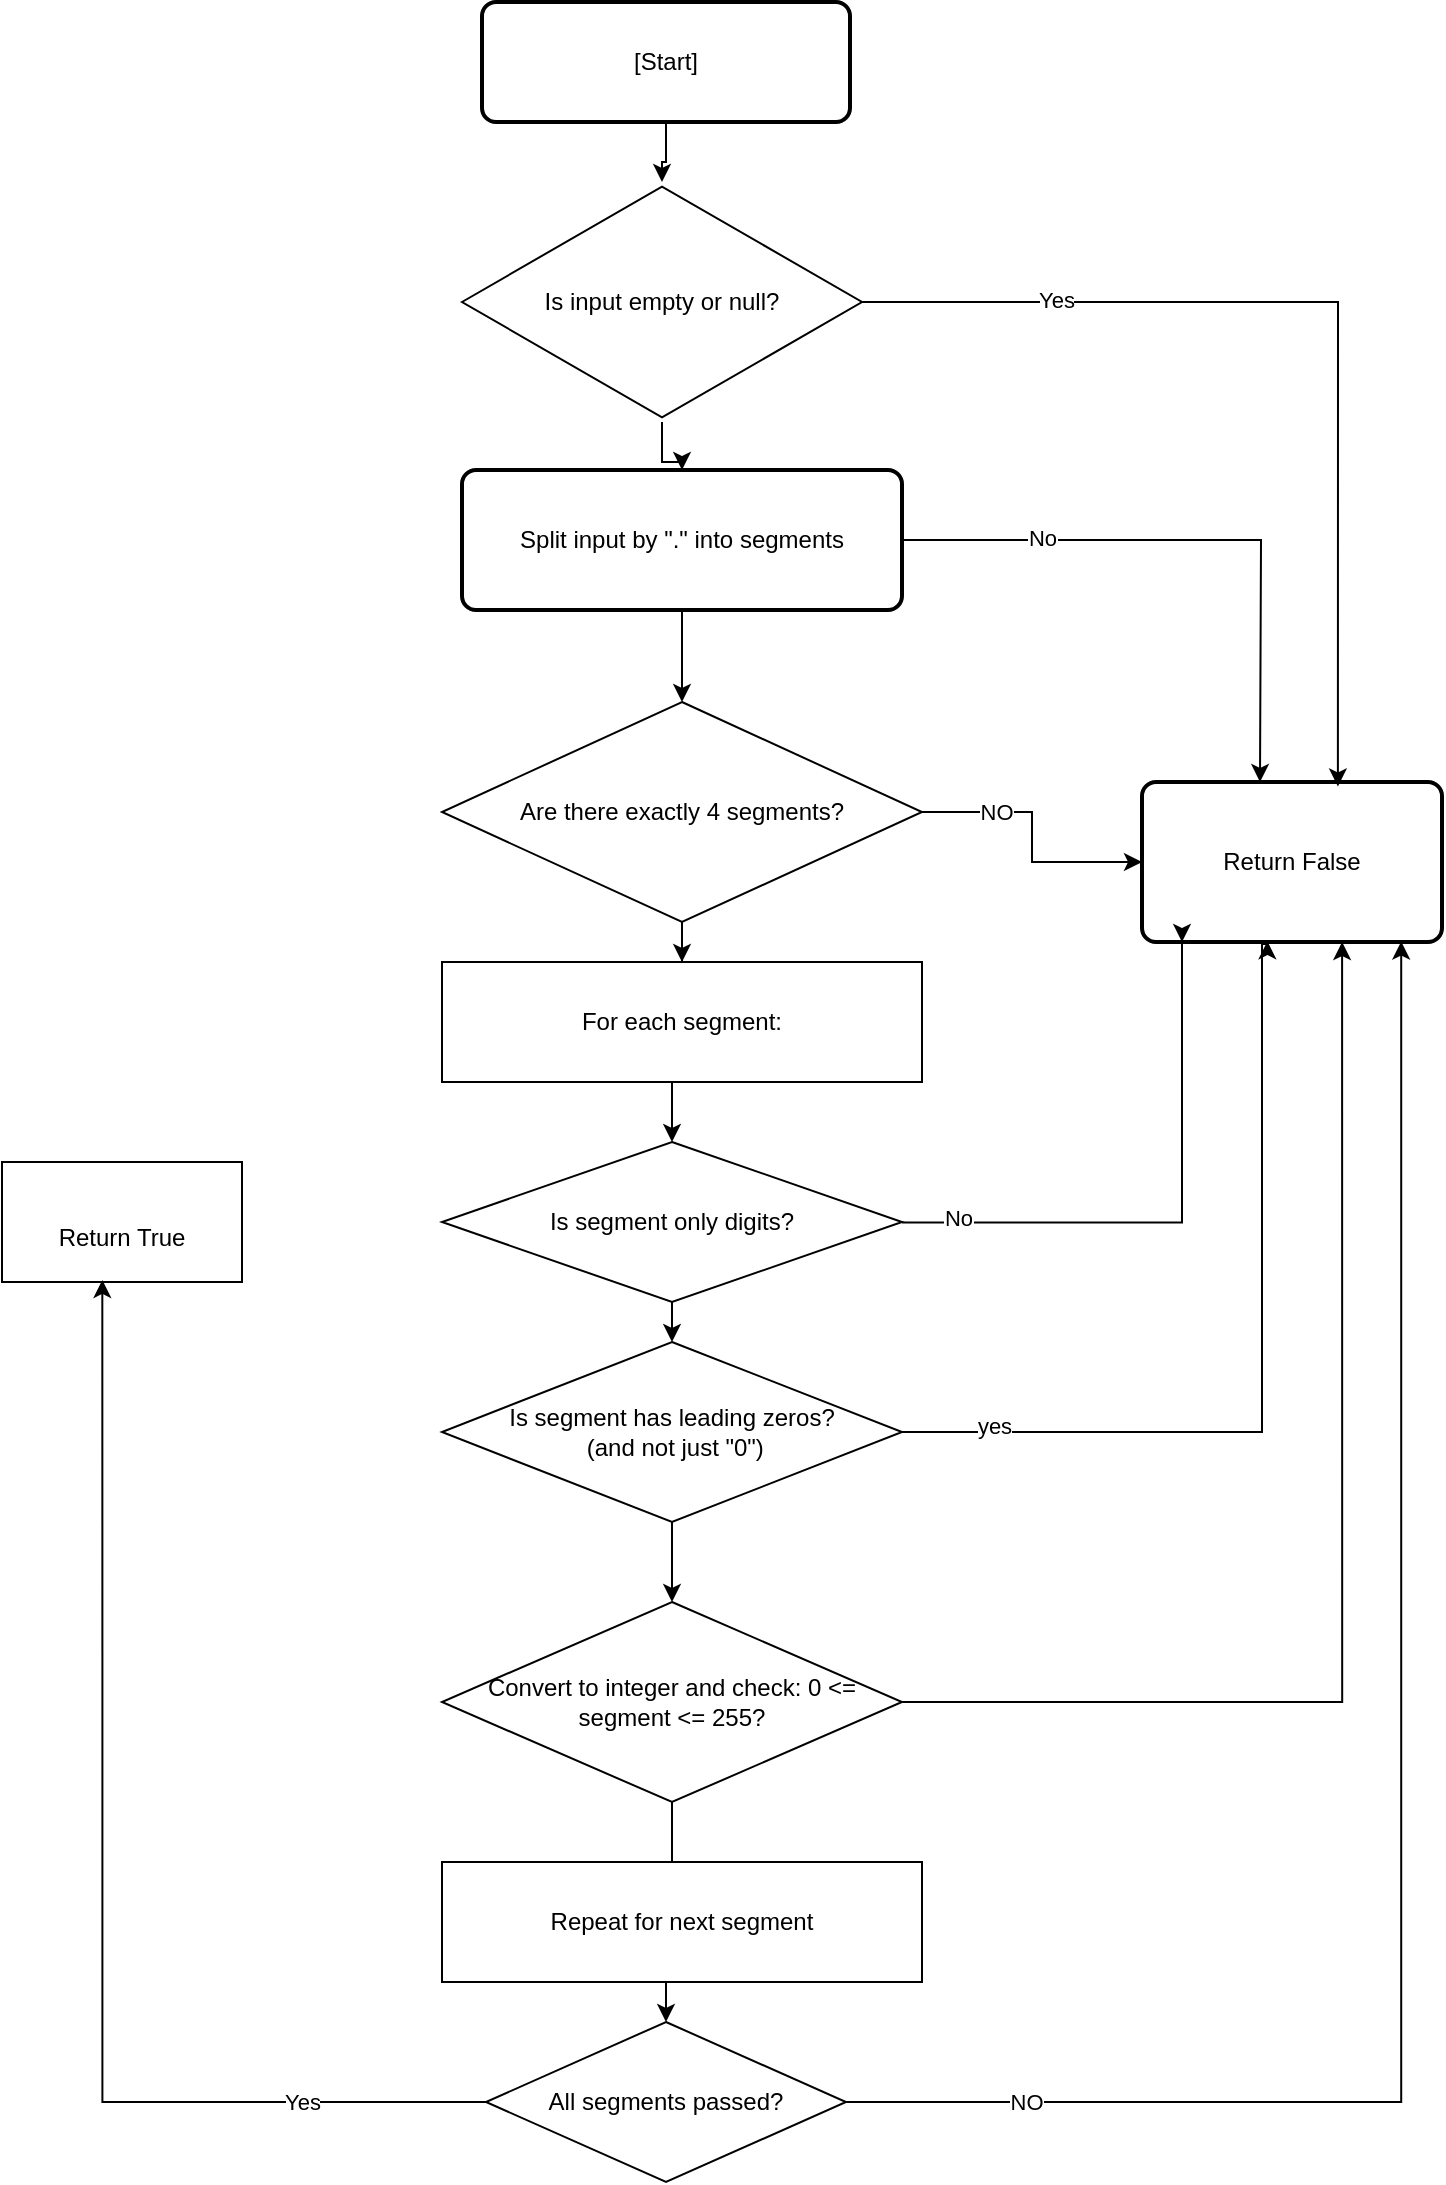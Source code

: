 <mxfile version="26.2.2">
  <diagram name="Page-1" id="XA4zWvsm95bUSxUfIosm">
    <mxGraphModel dx="1717" dy="1032" grid="1" gridSize="10" guides="1" tooltips="1" connect="1" arrows="1" fold="1" page="1" pageScale="1" pageWidth="827" pageHeight="1169" math="0" shadow="0">
      <root>
        <mxCell id="0" />
        <mxCell id="1" parent="0" />
        <mxCell id="NxoU6L9OetV5RQd6JshM-5" value="" style="edgeStyle=orthogonalEdgeStyle;rounded=0;orthogonalLoop=1;jettySize=auto;html=1;" edge="1" parent="1" source="NxoU6L9OetV5RQd6JshM-3" target="NxoU6L9OetV5RQd6JshM-4">
          <mxGeometry relative="1" as="geometry" />
        </mxCell>
        <mxCell id="NxoU6L9OetV5RQd6JshM-3" value="[Start]" style="rounded=1;whiteSpace=wrap;html=1;absoluteArcSize=1;arcSize=14;strokeWidth=2;" vertex="1" parent="1">
          <mxGeometry x="300" y="30" width="184" height="60" as="geometry" />
        </mxCell>
        <mxCell id="NxoU6L9OetV5RQd6JshM-46" value="" style="edgeStyle=orthogonalEdgeStyle;rounded=0;orthogonalLoop=1;jettySize=auto;html=1;" edge="1" parent="1" source="NxoU6L9OetV5RQd6JshM-4" target="NxoU6L9OetV5RQd6JshM-20">
          <mxGeometry relative="1" as="geometry" />
        </mxCell>
        <mxCell id="NxoU6L9OetV5RQd6JshM-4" value="Is input empty or null?" style="html=1;whiteSpace=wrap;aspect=fixed;shape=isoRectangle;" vertex="1" parent="1">
          <mxGeometry x="290" y="120" width="200" height="120" as="geometry" />
        </mxCell>
        <mxCell id="NxoU6L9OetV5RQd6JshM-19" value="Return False" style="rounded=1;whiteSpace=wrap;html=1;absoluteArcSize=1;arcSize=14;strokeWidth=2;" vertex="1" parent="1">
          <mxGeometry x="630" y="420" width="150" height="80" as="geometry" />
        </mxCell>
        <mxCell id="NxoU6L9OetV5RQd6JshM-45" value="" style="edgeStyle=orthogonalEdgeStyle;rounded=0;orthogonalLoop=1;jettySize=auto;html=1;" edge="1" parent="1" source="NxoU6L9OetV5RQd6JshM-20" target="NxoU6L9OetV5RQd6JshM-23">
          <mxGeometry relative="1" as="geometry" />
        </mxCell>
        <mxCell id="NxoU6L9OetV5RQd6JshM-20" value="Split input by &quot;.&quot; into segments" style="rounded=1;whiteSpace=wrap;html=1;absoluteArcSize=1;arcSize=14;strokeWidth=2;" vertex="1" parent="1">
          <mxGeometry x="290" y="264" width="220" height="70" as="geometry" />
        </mxCell>
        <mxCell id="NxoU6L9OetV5RQd6JshM-22" style="edgeStyle=orthogonalEdgeStyle;rounded=0;orthogonalLoop=1;jettySize=auto;html=1;" edge="1" parent="1" source="NxoU6L9OetV5RQd6JshM-20">
          <mxGeometry relative="1" as="geometry">
            <mxPoint x="689" y="420" as="targetPoint" />
          </mxGeometry>
        </mxCell>
        <mxCell id="NxoU6L9OetV5RQd6JshM-50" value="No" style="edgeLabel;html=1;align=center;verticalAlign=middle;resizable=0;points=[];" vertex="1" connectable="0" parent="NxoU6L9OetV5RQd6JshM-22">
          <mxGeometry x="-0.533" y="1" relative="1" as="geometry">
            <mxPoint as="offset" />
          </mxGeometry>
        </mxCell>
        <mxCell id="NxoU6L9OetV5RQd6JshM-25" style="edgeStyle=orthogonalEdgeStyle;rounded=0;orthogonalLoop=1;jettySize=auto;html=1;entryX=0;entryY=0.5;entryDx=0;entryDy=0;" edge="1" parent="1" source="NxoU6L9OetV5RQd6JshM-23" target="NxoU6L9OetV5RQd6JshM-19">
          <mxGeometry relative="1" as="geometry" />
        </mxCell>
        <mxCell id="NxoU6L9OetV5RQd6JshM-48" value="NO" style="edgeLabel;html=1;align=center;verticalAlign=middle;resizable=0;points=[];" vertex="1" connectable="0" parent="NxoU6L9OetV5RQd6JshM-25">
          <mxGeometry x="-0.455" relative="1" as="geometry">
            <mxPoint as="offset" />
          </mxGeometry>
        </mxCell>
        <mxCell id="NxoU6L9OetV5RQd6JshM-27" value="" style="edgeStyle=orthogonalEdgeStyle;rounded=0;orthogonalLoop=1;jettySize=auto;html=1;" edge="1" parent="1" source="NxoU6L9OetV5RQd6JshM-23" target="NxoU6L9OetV5RQd6JshM-26">
          <mxGeometry relative="1" as="geometry" />
        </mxCell>
        <mxCell id="NxoU6L9OetV5RQd6JshM-23" value="Are there exactly 4 segments?" style="rhombus;whiteSpace=wrap;html=1;" vertex="1" parent="1">
          <mxGeometry x="280" y="380" width="240" height="110" as="geometry" />
        </mxCell>
        <mxCell id="NxoU6L9OetV5RQd6JshM-30" style="edgeStyle=orthogonalEdgeStyle;rounded=0;orthogonalLoop=1;jettySize=auto;html=1;exitX=0.5;exitY=1;exitDx=0;exitDy=0;entryX=0.5;entryY=0;entryDx=0;entryDy=0;" edge="1" parent="1" source="NxoU6L9OetV5RQd6JshM-26" target="NxoU6L9OetV5RQd6JshM-28">
          <mxGeometry relative="1" as="geometry" />
        </mxCell>
        <mxCell id="NxoU6L9OetV5RQd6JshM-26" value="For each segment:" style="whiteSpace=wrap;html=1;" vertex="1" parent="1">
          <mxGeometry x="280" y="510" width="240" height="60" as="geometry" />
        </mxCell>
        <mxCell id="NxoU6L9OetV5RQd6JshM-29" style="edgeStyle=orthogonalEdgeStyle;rounded=0;orthogonalLoop=1;jettySize=auto;html=1;" edge="1" parent="1">
          <mxGeometry relative="1" as="geometry">
            <mxPoint x="650" y="500" as="targetPoint" />
            <mxPoint x="510" y="640.24" as="sourcePoint" />
            <Array as="points">
              <mxPoint x="650" y="640" />
              <mxPoint x="650" y="499" />
            </Array>
          </mxGeometry>
        </mxCell>
        <mxCell id="NxoU6L9OetV5RQd6JshM-32" value="No" style="edgeLabel;html=1;align=center;verticalAlign=middle;resizable=0;points=[];" vertex="1" connectable="0" parent="NxoU6L9OetV5RQd6JshM-29">
          <mxGeometry x="-0.801" y="2" relative="1" as="geometry">
            <mxPoint as="offset" />
          </mxGeometry>
        </mxCell>
        <mxCell id="NxoU6L9OetV5RQd6JshM-35" style="edgeStyle=orthogonalEdgeStyle;rounded=0;orthogonalLoop=1;jettySize=auto;html=1;exitX=0.5;exitY=1;exitDx=0;exitDy=0;entryX=0.5;entryY=0;entryDx=0;entryDy=0;" edge="1" parent="1" source="NxoU6L9OetV5RQd6JshM-28" target="NxoU6L9OetV5RQd6JshM-31">
          <mxGeometry relative="1" as="geometry" />
        </mxCell>
        <mxCell id="NxoU6L9OetV5RQd6JshM-28" value="Is segment only digits?" style="rhombus;whiteSpace=wrap;html=1;" vertex="1" parent="1">
          <mxGeometry x="280" y="600" width="230" height="80" as="geometry" />
        </mxCell>
        <mxCell id="NxoU6L9OetV5RQd6JshM-42" value="" style="edgeStyle=orthogonalEdgeStyle;rounded=0;orthogonalLoop=1;jettySize=auto;html=1;" edge="1" parent="1" source="NxoU6L9OetV5RQd6JshM-31" target="NxoU6L9OetV5RQd6JshM-36">
          <mxGeometry relative="1" as="geometry" />
        </mxCell>
        <mxCell id="NxoU6L9OetV5RQd6JshM-31" value="Is segment has leading zeros?&lt;div&gt;&amp;nbsp;(and not just &quot;0&quot;)&lt;/div&gt;" style="rhombus;whiteSpace=wrap;html=1;" vertex="1" parent="1">
          <mxGeometry x="280" y="700" width="230" height="90" as="geometry" />
        </mxCell>
        <mxCell id="NxoU6L9OetV5RQd6JshM-33" style="edgeStyle=orthogonalEdgeStyle;rounded=0;orthogonalLoop=1;jettySize=auto;html=1;entryX=0.418;entryY=0.995;entryDx=0;entryDy=0;entryPerimeter=0;" edge="1" parent="1" source="NxoU6L9OetV5RQd6JshM-31" target="NxoU6L9OetV5RQd6JshM-19">
          <mxGeometry relative="1" as="geometry">
            <Array as="points">
              <mxPoint x="690" y="745" />
              <mxPoint x="690" y="501" />
              <mxPoint x="693" y="501" />
            </Array>
          </mxGeometry>
        </mxCell>
        <mxCell id="NxoU6L9OetV5RQd6JshM-34" value="yes" style="edgeLabel;html=1;align=center;verticalAlign=middle;resizable=0;points=[];" vertex="1" connectable="0" parent="NxoU6L9OetV5RQd6JshM-33">
          <mxGeometry x="-0.787" y="3" relative="1" as="geometry">
            <mxPoint as="offset" />
          </mxGeometry>
        </mxCell>
        <mxCell id="NxoU6L9OetV5RQd6JshM-43" value="" style="edgeStyle=orthogonalEdgeStyle;rounded=0;orthogonalLoop=1;jettySize=auto;html=1;" edge="1" parent="1" source="NxoU6L9OetV5RQd6JshM-36" target="NxoU6L9OetV5RQd6JshM-41">
          <mxGeometry relative="1" as="geometry" />
        </mxCell>
        <mxCell id="NxoU6L9OetV5RQd6JshM-36" value="Convert to integer and check: 0 &amp;lt;= segment &amp;lt;= 255?" style="rhombus;whiteSpace=wrap;html=1;" vertex="1" parent="1">
          <mxGeometry x="280" y="830" width="230" height="100" as="geometry" />
        </mxCell>
        <mxCell id="NxoU6L9OetV5RQd6JshM-38" value="Repeat for next segment" style="whiteSpace=wrap;html=1;" vertex="1" parent="1">
          <mxGeometry x="280" y="960" width="240" height="60" as="geometry" />
        </mxCell>
        <mxCell id="NxoU6L9OetV5RQd6JshM-39" style="edgeStyle=orthogonalEdgeStyle;rounded=0;orthogonalLoop=1;jettySize=auto;html=1;entryX=0.864;entryY=0.997;entryDx=0;entryDy=0;entryPerimeter=0;exitX=1;exitY=0.5;exitDx=0;exitDy=0;" edge="1" parent="1" source="NxoU6L9OetV5RQd6JshM-41" target="NxoU6L9OetV5RQd6JshM-19">
          <mxGeometry relative="1" as="geometry">
            <mxPoint x="500" y="1080" as="sourcePoint" />
          </mxGeometry>
        </mxCell>
        <mxCell id="NxoU6L9OetV5RQd6JshM-53" value="NO" style="edgeLabel;html=1;align=center;verticalAlign=middle;resizable=0;points=[];" vertex="1" connectable="0" parent="NxoU6L9OetV5RQd6JshM-39">
          <mxGeometry x="-0.79" relative="1" as="geometry">
            <mxPoint as="offset" />
          </mxGeometry>
        </mxCell>
        <mxCell id="NxoU6L9OetV5RQd6JshM-40" value="&lt;br&gt;Return True" style="whiteSpace=wrap;html=1;" vertex="1" parent="1">
          <mxGeometry x="60" y="610" width="120" height="60" as="geometry" />
        </mxCell>
        <mxCell id="NxoU6L9OetV5RQd6JshM-41" value="All segments passed?" style="rhombus;whiteSpace=wrap;html=1;" vertex="1" parent="1">
          <mxGeometry x="302" y="1040" width="180" height="80" as="geometry" />
        </mxCell>
        <mxCell id="NxoU6L9OetV5RQd6JshM-44" style="edgeStyle=orthogonalEdgeStyle;rounded=0;orthogonalLoop=1;jettySize=auto;html=1;entryX=0.418;entryY=0.983;entryDx=0;entryDy=0;entryPerimeter=0;" edge="1" parent="1" source="NxoU6L9OetV5RQd6JshM-41" target="NxoU6L9OetV5RQd6JshM-40">
          <mxGeometry relative="1" as="geometry" />
        </mxCell>
        <mxCell id="NxoU6L9OetV5RQd6JshM-54" value="Yes" style="edgeLabel;html=1;align=center;verticalAlign=middle;resizable=0;points=[];" vertex="1" connectable="0" parent="NxoU6L9OetV5RQd6JshM-44">
          <mxGeometry x="-0.694" relative="1" as="geometry">
            <mxPoint as="offset" />
          </mxGeometry>
        </mxCell>
        <mxCell id="NxoU6L9OetV5RQd6JshM-47" style="edgeStyle=orthogonalEdgeStyle;rounded=0;orthogonalLoop=1;jettySize=auto;html=1;entryX=0.653;entryY=0.028;entryDx=0;entryDy=0;entryPerimeter=0;" edge="1" parent="1" source="NxoU6L9OetV5RQd6JshM-4" target="NxoU6L9OetV5RQd6JshM-19">
          <mxGeometry relative="1" as="geometry" />
        </mxCell>
        <mxCell id="NxoU6L9OetV5RQd6JshM-49" value="Yes" style="edgeLabel;html=1;align=center;verticalAlign=middle;resizable=0;points=[];" vertex="1" connectable="0" parent="NxoU6L9OetV5RQd6JshM-47">
          <mxGeometry x="-0.598" y="1" relative="1" as="geometry">
            <mxPoint as="offset" />
          </mxGeometry>
        </mxCell>
        <mxCell id="NxoU6L9OetV5RQd6JshM-51" style="edgeStyle=orthogonalEdgeStyle;rounded=0;orthogonalLoop=1;jettySize=auto;html=1;exitX=1;exitY=0.5;exitDx=0;exitDy=0;entryX=0.667;entryY=1;entryDx=0;entryDy=0;entryPerimeter=0;" edge="1" parent="1" source="NxoU6L9OetV5RQd6JshM-36" target="NxoU6L9OetV5RQd6JshM-19">
          <mxGeometry relative="1" as="geometry" />
        </mxCell>
      </root>
    </mxGraphModel>
  </diagram>
</mxfile>
